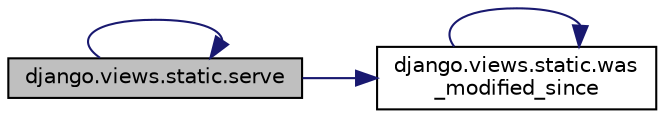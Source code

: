 digraph "django.views.static.serve"
{
 // LATEX_PDF_SIZE
  edge [fontname="Helvetica",fontsize="10",labelfontname="Helvetica",labelfontsize="10"];
  node [fontname="Helvetica",fontsize="10",shape=record];
  rankdir="LR";
  Node1 [label="django.views.static.serve",height=0.2,width=0.4,color="black", fillcolor="grey75", style="filled", fontcolor="black",tooltip=" "];
  Node1 -> Node1 [color="midnightblue",fontsize="10",style="solid",fontname="Helvetica"];
  Node1 -> Node2 [color="midnightblue",fontsize="10",style="solid",fontname="Helvetica"];
  Node2 [label="django.views.static.was\l_modified_since",height=0.2,width=0.4,color="black", fillcolor="white", style="filled",URL="$d6/dbe/namespacedjango_1_1views_1_1static.html#abe1f287f697c570f8c17ce86c0509c49",tooltip=" "];
  Node2 -> Node2 [color="midnightblue",fontsize="10",style="solid",fontname="Helvetica"];
}
